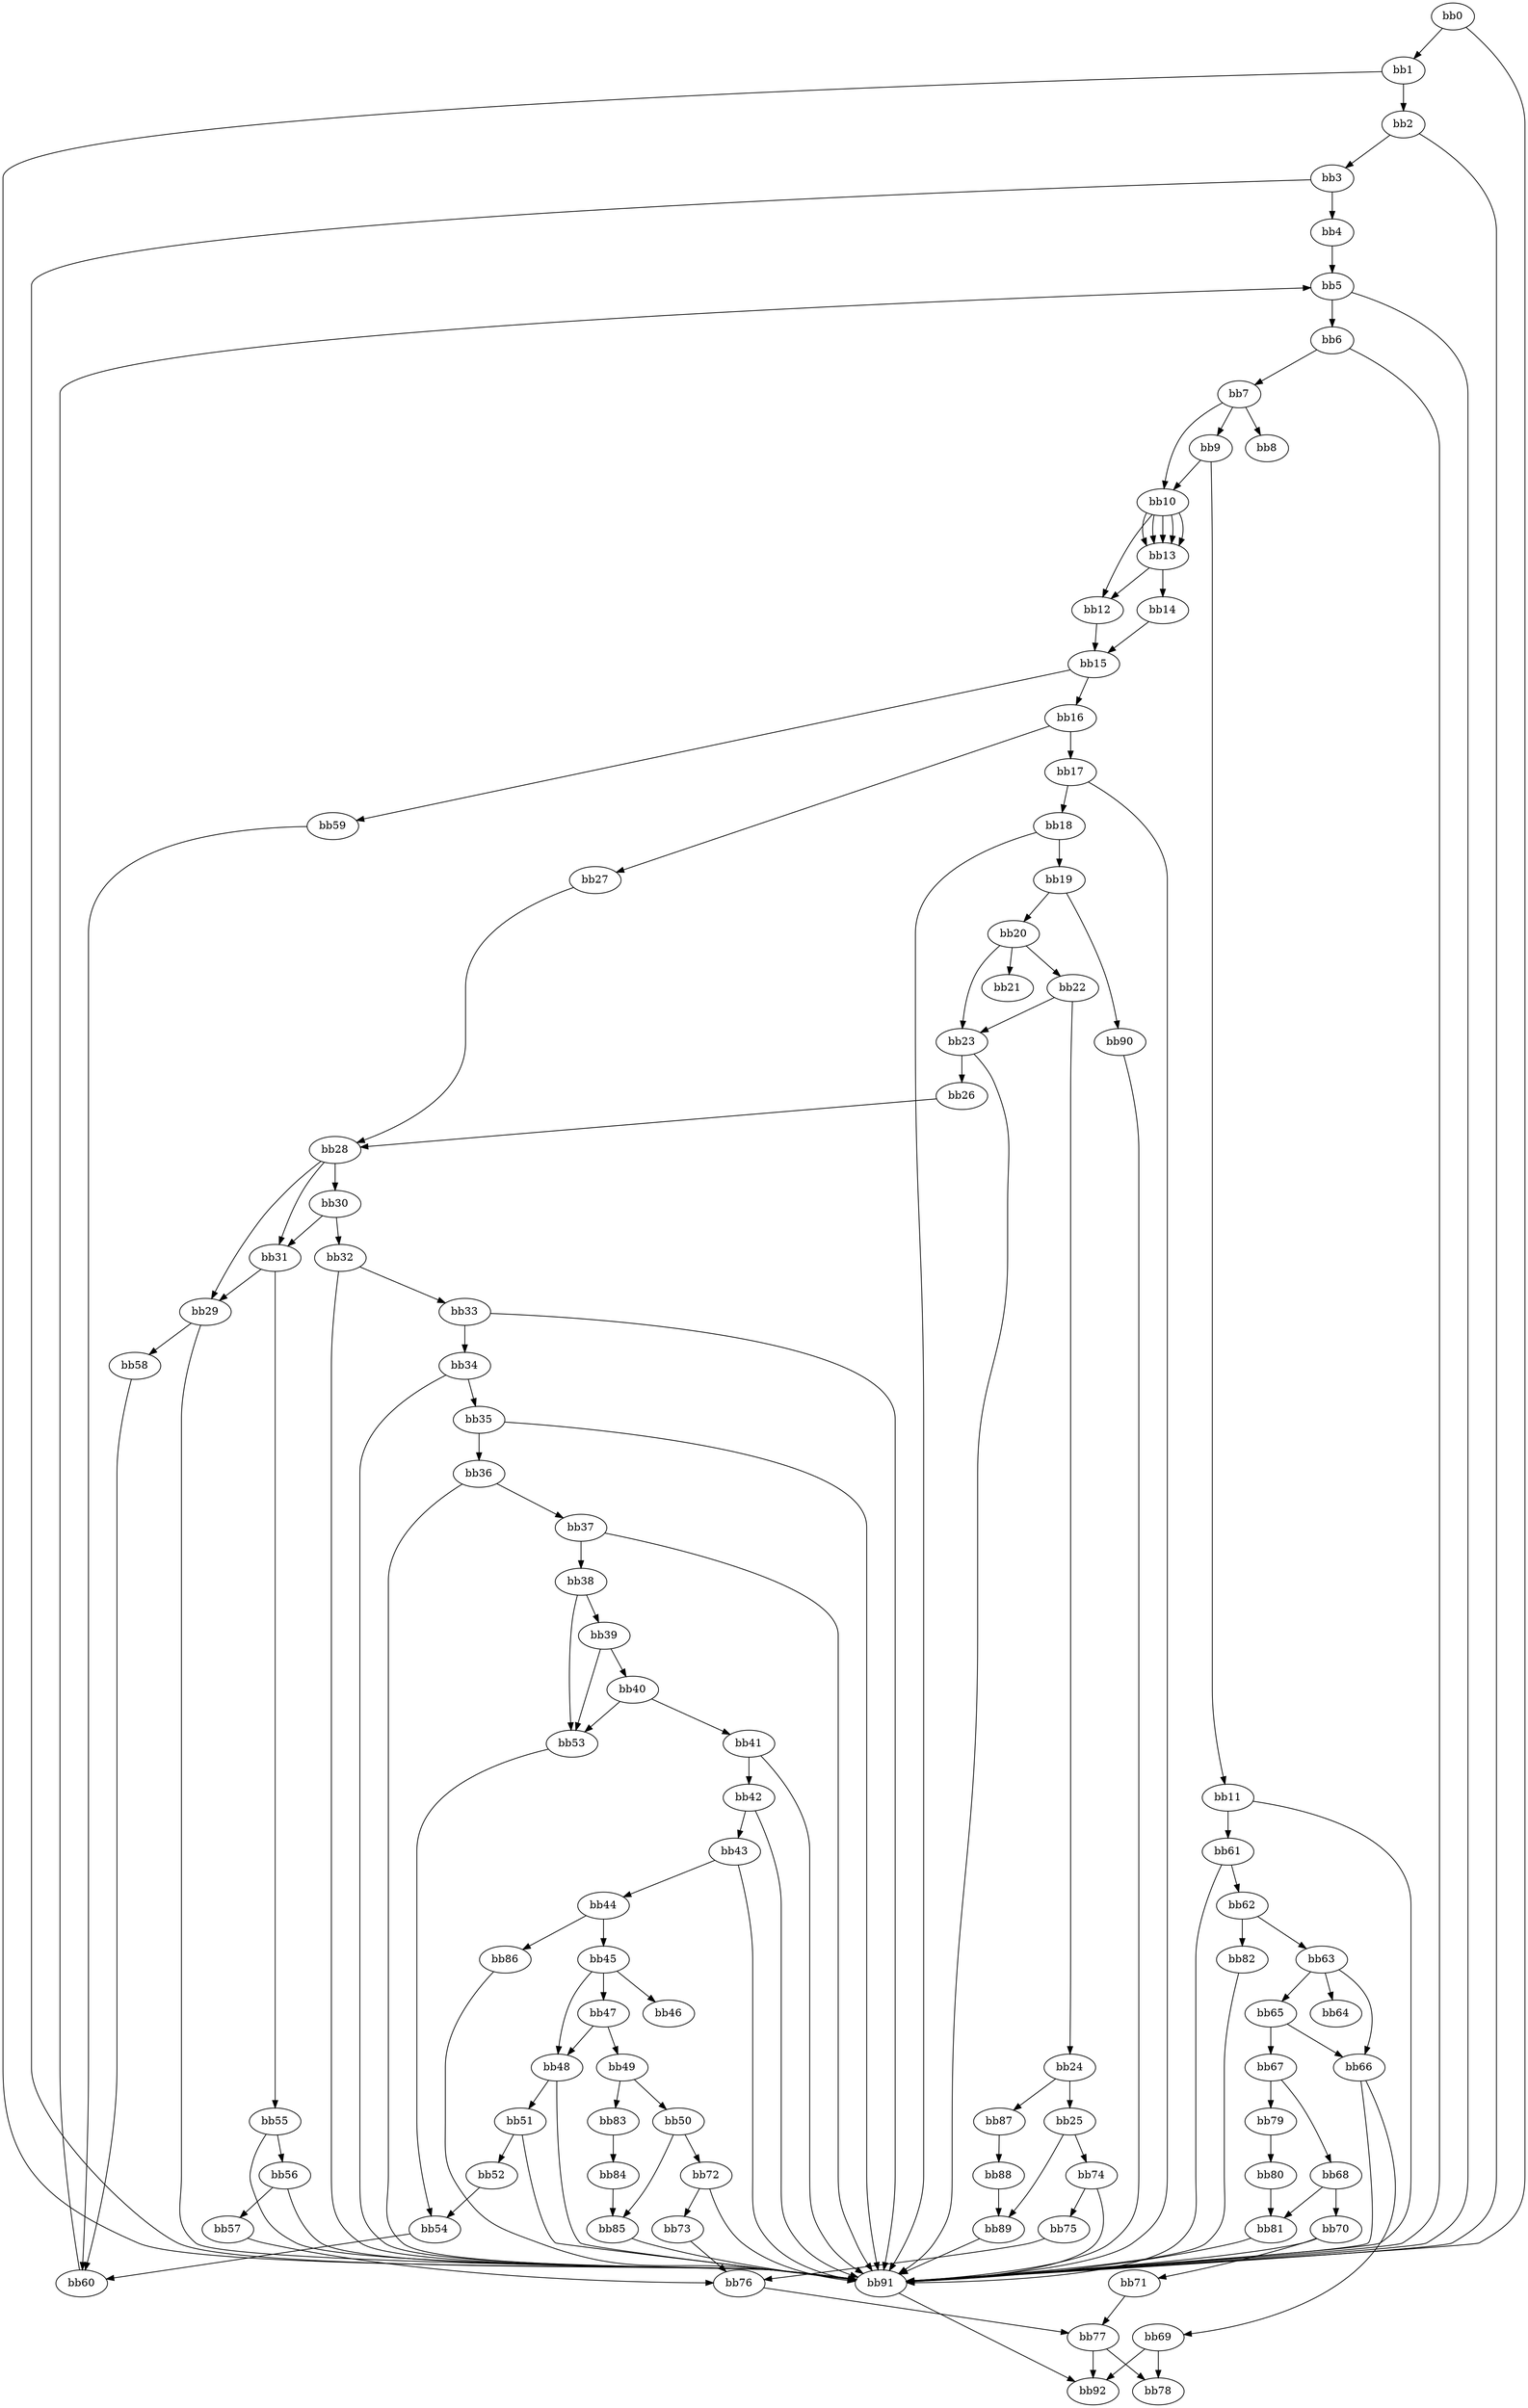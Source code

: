 digraph {
    0 [ label = "bb0\l" ]
    1 [ label = "bb1\l" ]
    2 [ label = "bb2\l" ]
    3 [ label = "bb3\l" ]
    4 [ label = "bb4\l" ]
    5 [ label = "bb5\l" ]
    6 [ label = "bb6\l" ]
    7 [ label = "bb7\l" ]
    8 [ label = "bb8\l" ]
    9 [ label = "bb9\l" ]
    10 [ label = "bb10\l" ]
    11 [ label = "bb11\l" ]
    12 [ label = "bb12\l" ]
    13 [ label = "bb13\l" ]
    14 [ label = "bb14\l" ]
    15 [ label = "bb15\l" ]
    16 [ label = "bb16\l" ]
    17 [ label = "bb17\l" ]
    18 [ label = "bb18\l" ]
    19 [ label = "bb19\l" ]
    20 [ label = "bb20\l" ]
    21 [ label = "bb21\l" ]
    22 [ label = "bb22\l" ]
    23 [ label = "bb23\l" ]
    24 [ label = "bb24\l" ]
    25 [ label = "bb25\l" ]
    26 [ label = "bb26\l" ]
    27 [ label = "bb27\l" ]
    28 [ label = "bb28\l" ]
    29 [ label = "bb29\l" ]
    30 [ label = "bb30\l" ]
    31 [ label = "bb31\l" ]
    32 [ label = "bb32\l" ]
    33 [ label = "bb33\l" ]
    34 [ label = "bb34\l" ]
    35 [ label = "bb35\l" ]
    36 [ label = "bb36\l" ]
    37 [ label = "bb37\l" ]
    38 [ label = "bb38\l" ]
    39 [ label = "bb39\l" ]
    40 [ label = "bb40\l" ]
    41 [ label = "bb41\l" ]
    42 [ label = "bb42\l" ]
    43 [ label = "bb43\l" ]
    44 [ label = "bb44\l" ]
    45 [ label = "bb45\l" ]
    46 [ label = "bb46\l" ]
    47 [ label = "bb47\l" ]
    48 [ label = "bb48\l" ]
    49 [ label = "bb49\l" ]
    50 [ label = "bb50\l" ]
    51 [ label = "bb51\l" ]
    52 [ label = "bb52\l" ]
    53 [ label = "bb53\l" ]
    54 [ label = "bb54\l" ]
    55 [ label = "bb55\l" ]
    56 [ label = "bb56\l" ]
    57 [ label = "bb57\l" ]
    58 [ label = "bb58\l" ]
    59 [ label = "bb59\l" ]
    60 [ label = "bb60\l" ]
    61 [ label = "bb61\l" ]
    62 [ label = "bb62\l" ]
    63 [ label = "bb63\l" ]
    64 [ label = "bb64\l" ]
    65 [ label = "bb65\l" ]
    66 [ label = "bb66\l" ]
    67 [ label = "bb67\l" ]
    68 [ label = "bb68\l" ]
    69 [ label = "bb69\l" ]
    70 [ label = "bb70\l" ]
    71 [ label = "bb71\l" ]
    72 [ label = "bb72\l" ]
    73 [ label = "bb73\l" ]
    74 [ label = "bb74\l" ]
    75 [ label = "bb75\l" ]
    76 [ label = "bb76\l" ]
    77 [ label = "bb77\l" ]
    78 [ label = "bb78\l" ]
    79 [ label = "bb79\l" ]
    80 [ label = "bb80\l" ]
    81 [ label = "bb81\l" ]
    82 [ label = "bb82\l" ]
    83 [ label = "bb83\l" ]
    84 [ label = "bb84\l" ]
    85 [ label = "bb85\l" ]
    86 [ label = "bb86\l" ]
    87 [ label = "bb87\l" ]
    88 [ label = "bb88\l" ]
    89 [ label = "bb89\l" ]
    90 [ label = "bb90\l" ]
    91 [ label = "bb91\l" ]
    92 [ label = "bb92\l" ]
    0 -> 1 [ ]
    0 -> 91 [ ]
    1 -> 2 [ ]
    1 -> 91 [ ]
    2 -> 3 [ ]
    2 -> 91 [ ]
    3 -> 4 [ ]
    3 -> 91 [ ]
    4 -> 5 [ ]
    5 -> 6 [ ]
    5 -> 91 [ ]
    6 -> 7 [ ]
    6 -> 91 [ ]
    7 -> 8 [ ]
    7 -> 9 [ ]
    7 -> 10 [ ]
    9 -> 10 [ ]
    9 -> 11 [ ]
    10 -> 12 [ ]
    10 -> 13 [ ]
    10 -> 13 [ ]
    10 -> 13 [ ]
    10 -> 13 [ ]
    10 -> 13 [ ]
    11 -> 61 [ ]
    11 -> 91 [ ]
    12 -> 15 [ ]
    13 -> 12 [ ]
    13 -> 14 [ ]
    14 -> 15 [ ]
    15 -> 16 [ ]
    15 -> 59 [ ]
    16 -> 17 [ ]
    16 -> 27 [ ]
    17 -> 18 [ ]
    17 -> 91 [ ]
    18 -> 19 [ ]
    18 -> 91 [ ]
    19 -> 20 [ ]
    19 -> 90 [ ]
    20 -> 21 [ ]
    20 -> 22 [ ]
    20 -> 23 [ ]
    22 -> 23 [ ]
    22 -> 24 [ ]
    23 -> 26 [ ]
    23 -> 91 [ ]
    24 -> 25 [ ]
    24 -> 87 [ ]
    25 -> 74 [ ]
    25 -> 89 [ ]
    26 -> 28 [ ]
    27 -> 28 [ ]
    28 -> 29 [ ]
    28 -> 30 [ ]
    28 -> 31 [ ]
    29 -> 58 [ ]
    29 -> 91 [ ]
    30 -> 31 [ ]
    30 -> 32 [ ]
    31 -> 29 [ ]
    31 -> 55 [ ]
    32 -> 33 [ ]
    32 -> 91 [ ]
    33 -> 34 [ ]
    33 -> 91 [ ]
    34 -> 35 [ ]
    34 -> 91 [ ]
    35 -> 36 [ ]
    35 -> 91 [ ]
    36 -> 37 [ ]
    36 -> 91 [ ]
    37 -> 38 [ ]
    37 -> 91 [ ]
    38 -> 39 [ ]
    38 -> 53 [ ]
    39 -> 40 [ ]
    39 -> 53 [ ]
    40 -> 41 [ ]
    40 -> 53 [ ]
    41 -> 42 [ ]
    41 -> 91 [ ]
    42 -> 43 [ ]
    42 -> 91 [ ]
    43 -> 44 [ ]
    43 -> 91 [ ]
    44 -> 45 [ ]
    44 -> 86 [ ]
    45 -> 46 [ ]
    45 -> 47 [ ]
    45 -> 48 [ ]
    47 -> 48 [ ]
    47 -> 49 [ ]
    48 -> 51 [ ]
    48 -> 91 [ ]
    49 -> 50 [ ]
    49 -> 83 [ ]
    50 -> 72 [ ]
    50 -> 85 [ ]
    51 -> 52 [ ]
    51 -> 91 [ ]
    52 -> 54 [ ]
    53 -> 54 [ ]
    54 -> 60 [ ]
    55 -> 56 [ ]
    55 -> 91 [ ]
    56 -> 57 [ ]
    56 -> 91 [ ]
    57 -> 76 [ ]
    58 -> 60 [ ]
    59 -> 60 [ ]
    60 -> 5 [ ]
    61 -> 62 [ ]
    61 -> 91 [ ]
    62 -> 63 [ ]
    62 -> 82 [ ]
    63 -> 64 [ ]
    63 -> 65 [ ]
    63 -> 66 [ ]
    65 -> 66 [ ]
    65 -> 67 [ ]
    66 -> 69 [ ]
    66 -> 91 [ ]
    67 -> 68 [ ]
    67 -> 79 [ ]
    68 -> 70 [ ]
    68 -> 81 [ ]
    69 -> 78 [ ]
    69 -> 92 [ ]
    70 -> 71 [ ]
    70 -> 91 [ ]
    71 -> 77 [ ]
    72 -> 73 [ ]
    72 -> 91 [ ]
    73 -> 76 [ ]
    74 -> 75 [ ]
    74 -> 91 [ ]
    75 -> 76 [ ]
    76 -> 77 [ ]
    77 -> 78 [ ]
    77 -> 92 [ ]
    79 -> 80 [ ]
    80 -> 81 [ ]
    81 -> 91 [ ]
    82 -> 91 [ ]
    83 -> 84 [ ]
    84 -> 85 [ ]
    85 -> 91 [ ]
    86 -> 91 [ ]
    87 -> 88 [ ]
    88 -> 89 [ ]
    89 -> 91 [ ]
    90 -> 91 [ ]
    91 -> 92 [ ]
}

